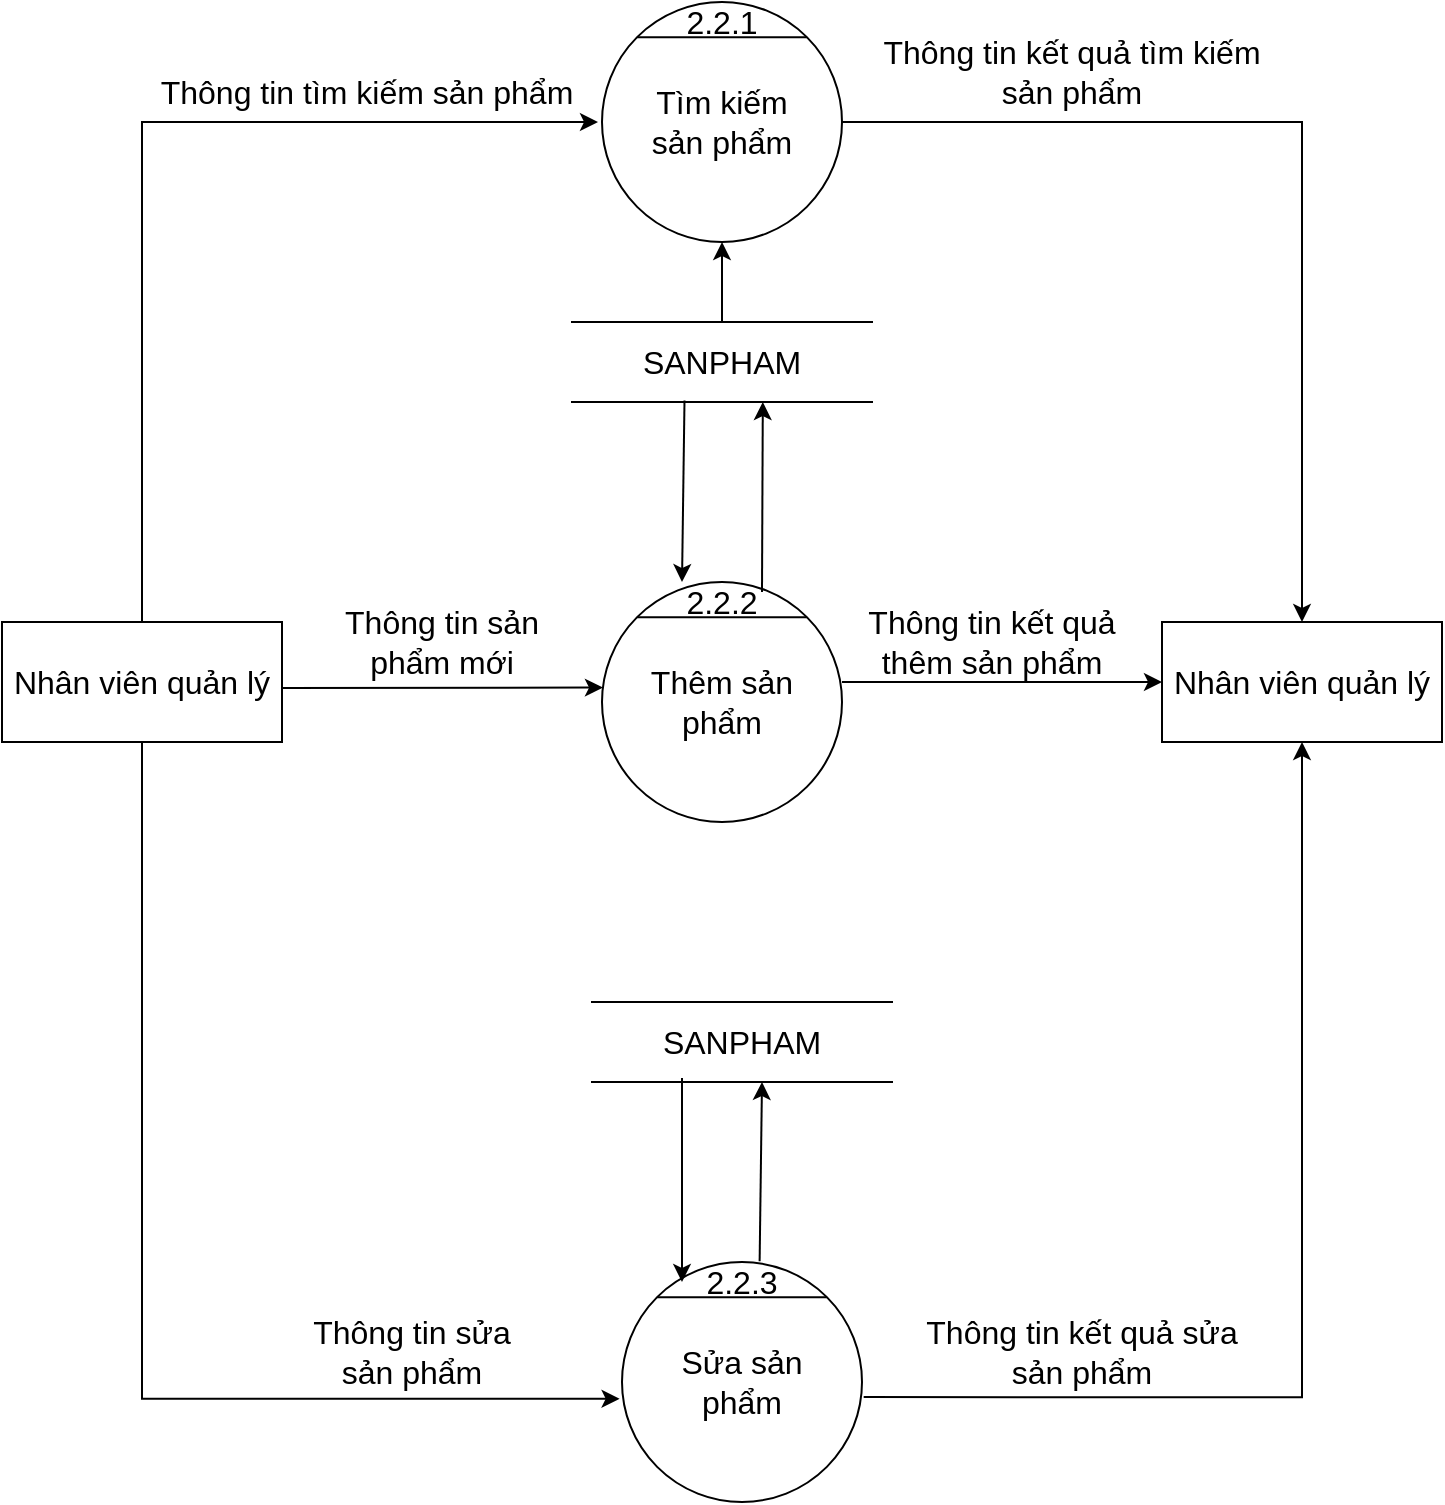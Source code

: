 <mxfile version="16.4.11" type="device"><diagram id="x9DeLJUFirUDXLKuYjdA" name="Page-1"><mxGraphModel dx="1038" dy="641" grid="1" gridSize="10" guides="1" tooltips="1" connect="1" arrows="1" fold="1" page="1" pageScale="1" pageWidth="850" pageHeight="1100" math="0" shadow="0"><root><mxCell id="0"/><mxCell id="1" parent="0"/><mxCell id="9jirizxR3OjIvWJFkW76-1" value="" style="ellipse;whiteSpace=wrap;html=1;aspect=fixed;fontSize=16;" parent="1" vertex="1"><mxGeometry x="520" y="120" width="120" height="120" as="geometry"/></mxCell><mxCell id="9jirizxR3OjIvWJFkW76-2" value="" style="endArrow=none;html=1;rounded=0;exitX=0;exitY=0;exitDx=0;exitDy=0;entryX=1;entryY=0;entryDx=0;entryDy=0;fontSize=16;" parent="1" source="9jirizxR3OjIvWJFkW76-1" target="9jirizxR3OjIvWJFkW76-1" edge="1"><mxGeometry width="50" height="50" relative="1" as="geometry"><mxPoint x="860" y="675" as="sourcePoint"/><mxPoint x="910" y="625" as="targetPoint"/></mxGeometry></mxCell><mxCell id="9jirizxR3OjIvWJFkW76-3" value="Tìm kiếm sản phẩm" style="text;html=1;strokeColor=none;fillColor=none;align=center;verticalAlign=middle;whiteSpace=wrap;rounded=0;fontSize=16;" parent="1" vertex="1"><mxGeometry x="540" y="165" width="80" height="30" as="geometry"/></mxCell><mxCell id="9jirizxR3OjIvWJFkW76-4" value="" style="ellipse;whiteSpace=wrap;html=1;aspect=fixed;fontSize=16;" parent="1" vertex="1"><mxGeometry x="520" y="410" width="120" height="120" as="geometry"/></mxCell><mxCell id="9jirizxR3OjIvWJFkW76-5" value="" style="endArrow=none;html=1;rounded=0;exitX=0;exitY=0;exitDx=0;exitDy=0;entryX=1;entryY=0;entryDx=0;entryDy=0;fontSize=16;" parent="1" source="9jirizxR3OjIvWJFkW76-4" target="9jirizxR3OjIvWJFkW76-4" edge="1"><mxGeometry width="50" height="50" relative="1" as="geometry"><mxPoint x="860" y="965" as="sourcePoint"/><mxPoint x="910" y="915" as="targetPoint"/></mxGeometry></mxCell><mxCell id="9jirizxR3OjIvWJFkW76-6" value="&lt;font style=&quot;font-size: 16px&quot;&gt;Thêm sản phẩm&lt;/font&gt;" style="text;html=1;strokeColor=none;fillColor=none;align=center;verticalAlign=middle;whiteSpace=wrap;rounded=0;fontSize=16;" parent="1" vertex="1"><mxGeometry x="540" y="455" width="80" height="30" as="geometry"/></mxCell><mxCell id="9jirizxR3OjIvWJFkW76-7" value="" style="ellipse;whiteSpace=wrap;html=1;aspect=fixed;fontSize=16;" parent="1" vertex="1"><mxGeometry x="530" y="750" width="120" height="120" as="geometry"/></mxCell><mxCell id="9jirizxR3OjIvWJFkW76-8" value="" style="endArrow=none;html=1;rounded=0;exitX=0;exitY=0;exitDx=0;exitDy=0;entryX=1;entryY=0;entryDx=0;entryDy=0;fontSize=16;" parent="1" source="9jirizxR3OjIvWJFkW76-7" target="9jirizxR3OjIvWJFkW76-7" edge="1"><mxGeometry width="50" height="50" relative="1" as="geometry"><mxPoint x="870" y="1305" as="sourcePoint"/><mxPoint x="920" y="1255" as="targetPoint"/></mxGeometry></mxCell><mxCell id="9jirizxR3OjIvWJFkW76-9" value="&lt;font style=&quot;font-size: 16px&quot;&gt;Sửa sản phẩm&lt;/font&gt;" style="text;html=1;strokeColor=none;fillColor=none;align=center;verticalAlign=middle;whiteSpace=wrap;rounded=0;fontSize=16;" parent="1" vertex="1"><mxGeometry x="550" y="795" width="80" height="30" as="geometry"/></mxCell><mxCell id="9jirizxR3OjIvWJFkW76-10" value="Nhân viên quản lý" style="rounded=0;whiteSpace=wrap;html=1;fontSize=16;" parent="1" vertex="1"><mxGeometry x="220" y="430" width="140" height="60" as="geometry"/></mxCell><mxCell id="9jirizxR3OjIvWJFkW76-11" value="Nhân viên quản lý" style="rounded=0;whiteSpace=wrap;html=1;fontSize=16;" parent="1" vertex="1"><mxGeometry x="800" y="430" width="140" height="60" as="geometry"/></mxCell><mxCell id="9jirizxR3OjIvWJFkW76-12" value="&lt;font style=&quot;font-size: 16px&quot;&gt;2.2.1&lt;/font&gt;" style="text;html=1;strokeColor=none;fillColor=none;align=center;verticalAlign=middle;whiteSpace=wrap;rounded=0;" parent="1" vertex="1"><mxGeometry x="550" y="120" width="60" height="20" as="geometry"/></mxCell><mxCell id="9jirizxR3OjIvWJFkW76-13" value="&lt;font style=&quot;font-size: 16px&quot;&gt;2.2.2&lt;/font&gt;" style="text;html=1;strokeColor=none;fillColor=none;align=center;verticalAlign=middle;whiteSpace=wrap;rounded=0;" parent="1" vertex="1"><mxGeometry x="560" y="410" width="40" height="20" as="geometry"/></mxCell><mxCell id="9jirizxR3OjIvWJFkW76-14" value="&lt;font style=&quot;font-size: 16px&quot;&gt;2.2.3&lt;/font&gt;" style="text;html=1;strokeColor=none;fillColor=none;align=center;verticalAlign=middle;whiteSpace=wrap;rounded=0;" parent="1" vertex="1"><mxGeometry x="560" y="750" width="60" height="20" as="geometry"/></mxCell><mxCell id="9jirizxR3OjIvWJFkW76-15" value="" style="edgeStyle=segmentEdgeStyle;endArrow=classic;html=1;rounded=0;fontSize=16;exitX=0.5;exitY=0;exitDx=0;exitDy=0;" parent="1" source="9jirizxR3OjIvWJFkW76-10" edge="1"><mxGeometry width="50" height="50" relative="1" as="geometry"><mxPoint x="610" y="420" as="sourcePoint"/><mxPoint x="518.0" y="180" as="targetPoint"/><Array as="points"><mxPoint x="290" y="180"/><mxPoint x="518" y="180"/></Array></mxGeometry></mxCell><mxCell id="9jirizxR3OjIvWJFkW76-16" value="" style="endArrow=classic;html=1;rounded=0;fontSize=16;entryX=0.004;entryY=0.44;entryDx=0;entryDy=0;entryPerimeter=0;" parent="1" target="9jirizxR3OjIvWJFkW76-4" edge="1"><mxGeometry width="50" height="50" relative="1" as="geometry"><mxPoint x="360" y="463" as="sourcePoint"/><mxPoint x="660" y="455" as="targetPoint"/></mxGeometry></mxCell><mxCell id="9jirizxR3OjIvWJFkW76-17" value="" style="edgeStyle=segmentEdgeStyle;endArrow=classic;html=1;rounded=0;fontSize=16;exitX=0.5;exitY=1;exitDx=0;exitDy=0;entryX=-0.01;entryY=0.57;entryDx=0;entryDy=0;entryPerimeter=0;" parent="1" source="9jirizxR3OjIvWJFkW76-10" target="9jirizxR3OjIvWJFkW76-7" edge="1"><mxGeometry width="50" height="50" relative="1" as="geometry"><mxPoint x="610" y="605" as="sourcePoint"/><mxPoint x="660" y="555" as="targetPoint"/><Array as="points"><mxPoint x="290" y="818"/></Array></mxGeometry></mxCell><mxCell id="9jirizxR3OjIvWJFkW76-18" value="" style="edgeStyle=segmentEdgeStyle;endArrow=classic;html=1;rounded=0;fontSize=16;exitX=1;exitY=0.5;exitDx=0;exitDy=0;entryX=0.5;entryY=0;entryDx=0;entryDy=0;" parent="1" source="9jirizxR3OjIvWJFkW76-1" target="9jirizxR3OjIvWJFkW76-11" edge="1"><mxGeometry width="50" height="50" relative="1" as="geometry"><mxPoint x="790" y="315" as="sourcePoint"/><mxPoint x="1018.0" y="150" as="targetPoint"/><Array as="points"><mxPoint x="870" y="180"/></Array></mxGeometry></mxCell><mxCell id="9jirizxR3OjIvWJFkW76-19" value="" style="endArrow=classic;html=1;rounded=0;fontSize=16;entryX=0;entryY=0.5;entryDx=0;entryDy=0;" parent="1" target="9jirizxR3OjIvWJFkW76-11" edge="1"><mxGeometry width="50" height="50" relative="1" as="geometry"><mxPoint x="640" y="460" as="sourcePoint"/><mxPoint x="660" y="455" as="targetPoint"/></mxGeometry></mxCell><mxCell id="9jirizxR3OjIvWJFkW76-20" value="" style="edgeStyle=segmentEdgeStyle;endArrow=classic;html=1;rounded=0;fontSize=16;exitX=1.007;exitY=0.563;exitDx=0;exitDy=0;exitPerimeter=0;entryX=0.5;entryY=1;entryDx=0;entryDy=0;" parent="1" source="9jirizxR3OjIvWJFkW76-7" target="9jirizxR3OjIvWJFkW76-11" edge="1"><mxGeometry width="50" height="50" relative="1" as="geometry"><mxPoint x="610" y="505" as="sourcePoint"/><mxPoint x="660" y="455" as="targetPoint"/></mxGeometry></mxCell><mxCell id="9jirizxR3OjIvWJFkW76-21" value="SANPHAM" style="shape=partialRectangle;whiteSpace=wrap;html=1;left=0;right=0;fillColor=none;fontSize=16;" parent="1" vertex="1"><mxGeometry x="505" y="280" width="150" height="40" as="geometry"/></mxCell><mxCell id="9jirizxR3OjIvWJFkW76-22" value="Thông tin tìm kiếm sản phẩm" style="text;html=1;strokeColor=none;fillColor=none;align=center;verticalAlign=middle;whiteSpace=wrap;rounded=0;fontSize=16;" parent="1" vertex="1"><mxGeometry x="290" y="150" width="225" height="30" as="geometry"/></mxCell><mxCell id="9jirizxR3OjIvWJFkW76-23" value="Thông tin kết quả tìm kiếm sản phẩm" style="text;html=1;strokeColor=none;fillColor=none;align=center;verticalAlign=middle;whiteSpace=wrap;rounded=0;fontSize=16;" parent="1" vertex="1"><mxGeometry x="650" y="140" width="210" height="30" as="geometry"/></mxCell><mxCell id="9jirizxR3OjIvWJFkW76-24" value="SANPHAM" style="shape=partialRectangle;whiteSpace=wrap;html=1;left=0;right=0;fillColor=none;fontSize=16;" parent="1" vertex="1"><mxGeometry x="515" y="620" width="150" height="40" as="geometry"/></mxCell><mxCell id="9jirizxR3OjIvWJFkW76-25" value="" style="endArrow=classic;html=1;rounded=0;fontSize=16;entryX=0.5;entryY=1;entryDx=0;entryDy=0;exitX=0.5;exitY=0;exitDx=0;exitDy=0;" parent="1" source="9jirizxR3OjIvWJFkW76-21" target="9jirizxR3OjIvWJFkW76-1" edge="1"><mxGeometry width="50" height="50" relative="1" as="geometry"><mxPoint x="610" y="480" as="sourcePoint"/><mxPoint x="660" y="430" as="targetPoint"/></mxGeometry></mxCell><mxCell id="9jirizxR3OjIvWJFkW76-26" value="" style="endArrow=classic;html=1;rounded=0;fontSize=16;entryX=0.636;entryY=1;entryDx=0;entryDy=0;exitX=1;exitY=0.25;exitDx=0;exitDy=0;entryPerimeter=0;" parent="1" source="9jirizxR3OjIvWJFkW76-13" target="9jirizxR3OjIvWJFkW76-21" edge="1"><mxGeometry width="50" height="50" relative="1" as="geometry"><mxPoint x="580" y="400" as="sourcePoint"/><mxPoint x="562" y="320" as="targetPoint"/></mxGeometry></mxCell><mxCell id="9jirizxR3OjIvWJFkW76-30" value="" style="endArrow=classic;html=1;rounded=0;fontSize=16;entryX=0.362;entryY=1.004;entryDx=0;entryDy=0;entryPerimeter=0;exitX=0.647;exitY=-0.02;exitDx=0;exitDy=0;exitPerimeter=0;" parent="1" source="9jirizxR3OjIvWJFkW76-14" edge="1"><mxGeometry width="50" height="50" relative="1" as="geometry"><mxPoint x="600" y="754" as="sourcePoint"/><mxPoint x="600" y="660.0" as="targetPoint"/></mxGeometry></mxCell><mxCell id="9jirizxR3OjIvWJFkW76-31" value="" style="endArrow=classic;html=1;rounded=0;fontSize=16;entryX=0;entryY=0.5;entryDx=0;entryDy=0;" parent="1" target="9jirizxR3OjIvWJFkW76-14" edge="1"><mxGeometry width="50" height="50" relative="1" as="geometry"><mxPoint x="560" y="658" as="sourcePoint"/><mxPoint x="560" y="750.0" as="targetPoint"/></mxGeometry></mxCell><mxCell id="9jirizxR3OjIvWJFkW76-32" value="Thông tin sản phẩm mới" style="text;html=1;strokeColor=none;fillColor=none;align=center;verticalAlign=middle;whiteSpace=wrap;rounded=0;fontSize=16;" parent="1" vertex="1"><mxGeometry x="375" y="425" width="130" height="30" as="geometry"/></mxCell><mxCell id="9jirizxR3OjIvWJFkW76-33" value="Thông tin kết quả thêm sản phẩm" style="text;html=1;strokeColor=none;fillColor=none;align=center;verticalAlign=middle;whiteSpace=wrap;rounded=0;fontSize=16;" parent="1" vertex="1"><mxGeometry x="650" y="420" width="130" height="40" as="geometry"/></mxCell><mxCell id="9jirizxR3OjIvWJFkW76-34" style="edgeStyle=orthogonalEdgeStyle;rounded=0;orthogonalLoop=1;jettySize=auto;html=1;exitX=0.5;exitY=1;exitDx=0;exitDy=0;fontSize=16;" parent="1" source="9jirizxR3OjIvWJFkW76-33" target="9jirizxR3OjIvWJFkW76-33" edge="1"><mxGeometry relative="1" as="geometry"/></mxCell><mxCell id="9jirizxR3OjIvWJFkW76-35" value="Thông tin sửa sản phẩm" style="text;html=1;strokeColor=none;fillColor=none;align=center;verticalAlign=middle;whiteSpace=wrap;rounded=0;fontSize=16;" parent="1" vertex="1"><mxGeometry x="360" y="780" width="130" height="30" as="geometry"/></mxCell><mxCell id="9jirizxR3OjIvWJFkW76-36" value="Thông tin kết quả sửa sản phẩm" style="text;html=1;strokeColor=none;fillColor=none;align=center;verticalAlign=middle;whiteSpace=wrap;rounded=0;fontSize=16;" parent="1" vertex="1"><mxGeometry x="670" y="775" width="180" height="40" as="geometry"/></mxCell><mxCell id="TPNrBtxlZmHCzQUhWQm1-1" value="" style="endArrow=classic;html=1;rounded=0;fontSize=16;entryX=0;entryY=0;entryDx=0;entryDy=0;exitX=0.375;exitY=0.98;exitDx=0;exitDy=0;exitPerimeter=0;" edge="1" parent="1" source="9jirizxR3OjIvWJFkW76-21" target="9jirizxR3OjIvWJFkW76-13"><mxGeometry width="50" height="50" relative="1" as="geometry"><mxPoint x="510" y="400" as="sourcePoint"/><mxPoint x="510" y="340" as="targetPoint"/></mxGeometry></mxCell></root></mxGraphModel></diagram></mxfile>